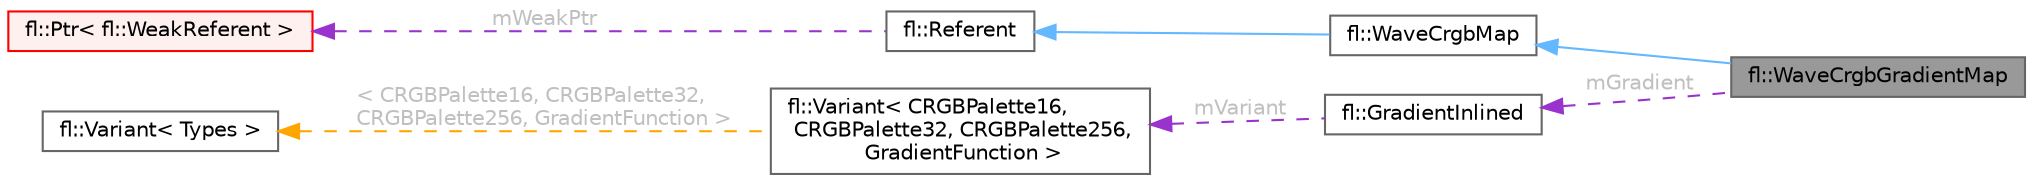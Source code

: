 digraph "fl::WaveCrgbGradientMap"
{
 // INTERACTIVE_SVG=YES
 // LATEX_PDF_SIZE
  bgcolor="transparent";
  edge [fontname=Helvetica,fontsize=10,labelfontname=Helvetica,labelfontsize=10];
  node [fontname=Helvetica,fontsize=10,shape=box,height=0.2,width=0.4];
  rankdir="LR";
  Node1 [id="Node000001",label="fl::WaveCrgbGradientMap",height=0.2,width=0.4,color="gray40", fillcolor="grey60", style="filled", fontcolor="black",tooltip=" "];
  Node2 -> Node1 [id="edge1_Node000001_Node000002",dir="back",color="steelblue1",style="solid",tooltip=" "];
  Node2 [id="Node000002",label="fl::WaveCrgbMap",height=0.2,width=0.4,color="gray40", fillcolor="white", style="filled",URL="$dc/dce/classfl_1_1_wave_crgb_map.html",tooltip=" "];
  Node3 -> Node2 [id="edge2_Node000002_Node000003",dir="back",color="steelblue1",style="solid",tooltip=" "];
  Node3 [id="Node000003",label="fl::Referent",height=0.2,width=0.4,color="gray40", fillcolor="white", style="filled",URL="$d6/d16/classfl_1_1_referent.html",tooltip=" "];
  Node4 -> Node3 [id="edge3_Node000003_Node000004",dir="back",color="darkorchid3",style="dashed",tooltip=" ",label=" mWeakPtr",fontcolor="grey" ];
  Node4 [id="Node000004",label="fl::Ptr\< fl::WeakReferent \>",height=0.2,width=0.4,color="red", fillcolor="#FFF0F0", style="filled",URL="$d1/d56/classfl_1_1_ptr.html",tooltip=" "];
  Node10 -> Node1 [id="edge4_Node000001_Node000010",dir="back",color="darkorchid3",style="dashed",tooltip=" ",label=" mGradient",fontcolor="grey" ];
  Node10 [id="Node000010",label="fl::GradientInlined",height=0.2,width=0.4,color="gray40", fillcolor="white", style="filled",URL="$d0/db5/classfl_1_1_gradient_inlined.html",tooltip=" "];
  Node11 -> Node10 [id="edge5_Node000010_Node000011",dir="back",color="darkorchid3",style="dashed",tooltip=" ",label=" mVariant",fontcolor="grey" ];
  Node11 [id="Node000011",label="fl::Variant\< CRGBPalette16,\l CRGBPalette32, CRGBPalette256,\l GradientFunction \>",height=0.2,width=0.4,color="gray40", fillcolor="white", style="filled",URL="$de/d60/classfl_1_1_variant.html",tooltip=" "];
  Node12 -> Node11 [id="edge6_Node000011_Node000012",dir="back",color="orange",style="dashed",tooltip=" ",label=" \< CRGBPalette16, CRGBPalette32,\l CRGBPalette256, GradientFunction \>",fontcolor="grey" ];
  Node12 [id="Node000012",label="fl::Variant\< Types \>",height=0.2,width=0.4,color="gray40", fillcolor="white", style="filled",URL="$de/d60/classfl_1_1_variant.html",tooltip=" "];
}
